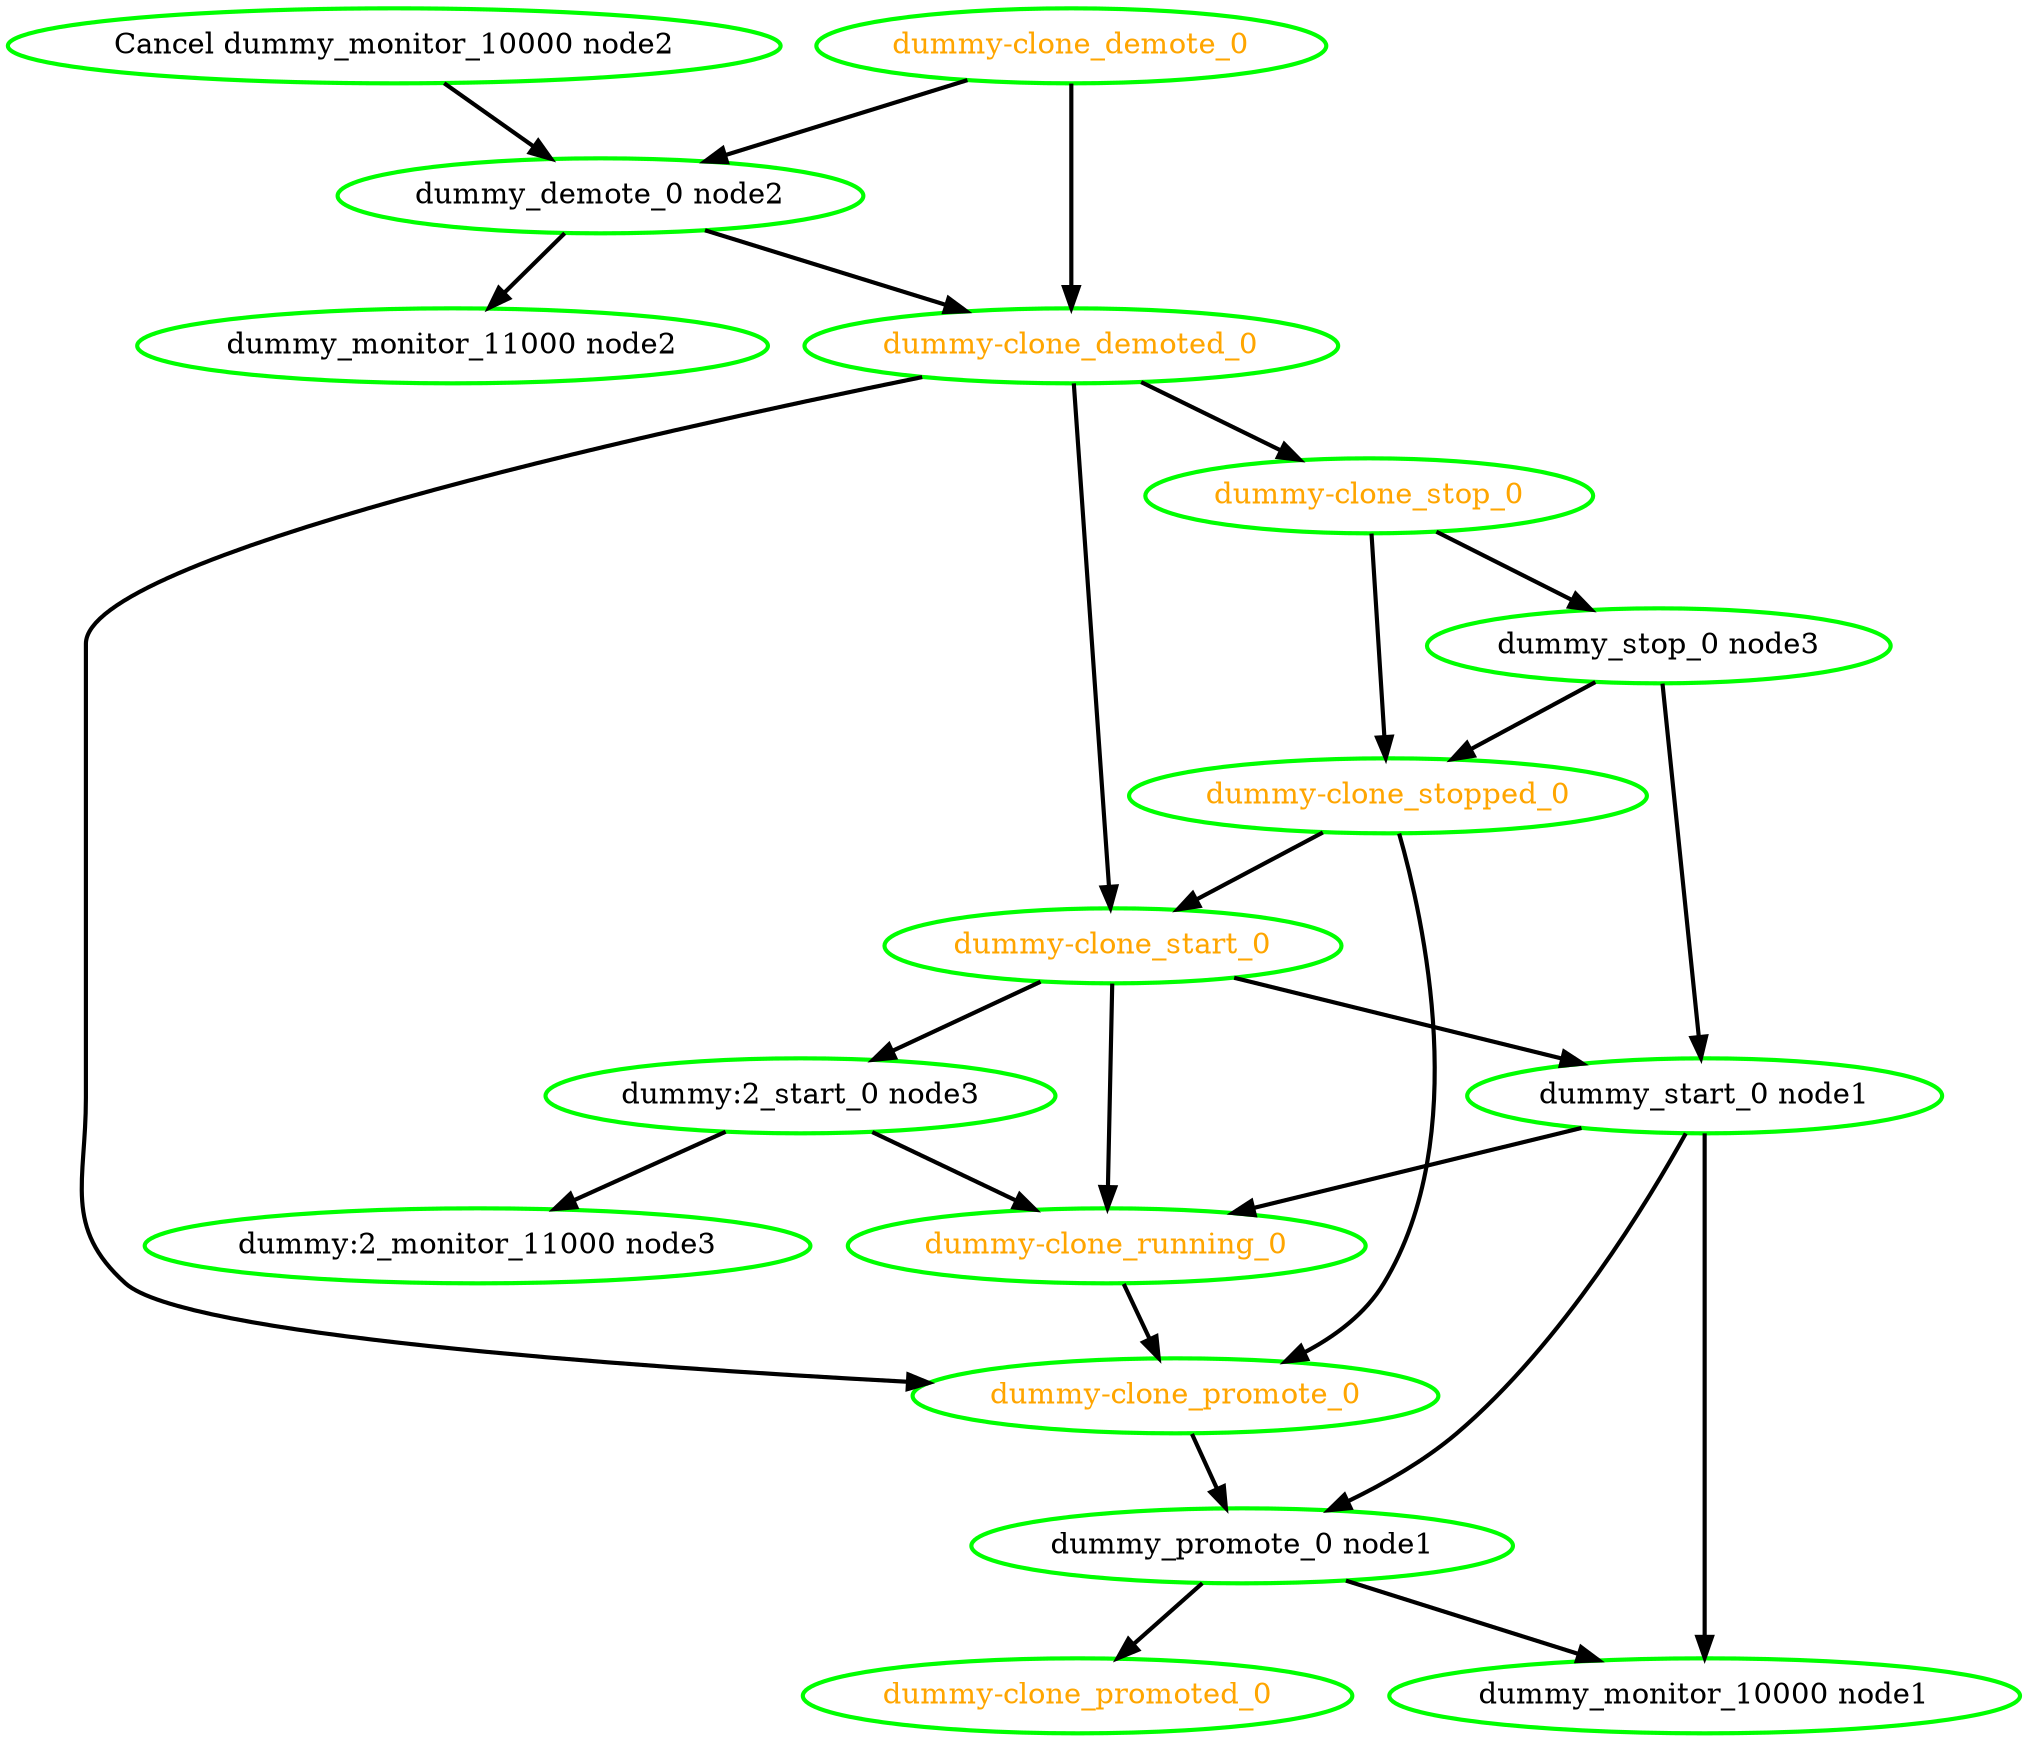  digraph "g" {
"Cancel dummy_monitor_10000 node2" -> "dummy_demote_0 node2" [ style = bold]
"Cancel dummy_monitor_10000 node2" [ style=bold color="green" fontcolor="black"]
"dummy-clone_demote_0" -> "dummy-clone_demoted_0" [ style = bold]
"dummy-clone_demote_0" -> "dummy_demote_0 node2" [ style = bold]
"dummy-clone_demote_0" [ style=bold color="green" fontcolor="orange"]
"dummy-clone_demoted_0" -> "dummy-clone_promote_0" [ style = bold]
"dummy-clone_demoted_0" -> "dummy-clone_start_0" [ style = bold]
"dummy-clone_demoted_0" -> "dummy-clone_stop_0" [ style = bold]
"dummy-clone_demoted_0" [ style=bold color="green" fontcolor="orange"]
"dummy-clone_promote_0" -> "dummy_promote_0 node1" [ style = bold]
"dummy-clone_promote_0" [ style=bold color="green" fontcolor="orange"]
"dummy-clone_promoted_0" [ style=bold color="green" fontcolor="orange"]
"dummy-clone_running_0" -> "dummy-clone_promote_0" [ style = bold]
"dummy-clone_running_0" [ style=bold color="green" fontcolor="orange"]
"dummy-clone_start_0" -> "dummy-clone_running_0" [ style = bold]
"dummy-clone_start_0" -> "dummy:2_start_0 node3" [ style = bold]
"dummy-clone_start_0" -> "dummy_start_0 node1" [ style = bold]
"dummy-clone_start_0" [ style=bold color="green" fontcolor="orange"]
"dummy-clone_stop_0" -> "dummy-clone_stopped_0" [ style = bold]
"dummy-clone_stop_0" -> "dummy_stop_0 node3" [ style = bold]
"dummy-clone_stop_0" [ style=bold color="green" fontcolor="orange"]
"dummy-clone_stopped_0" -> "dummy-clone_promote_0" [ style = bold]
"dummy-clone_stopped_0" -> "dummy-clone_start_0" [ style = bold]
"dummy-clone_stopped_0" [ style=bold color="green" fontcolor="orange"]
"dummy:2_monitor_11000 node3" [ style=bold color="green" fontcolor="black"]
"dummy:2_start_0 node3" -> "dummy-clone_running_0" [ style = bold]
"dummy:2_start_0 node3" -> "dummy:2_monitor_11000 node3" [ style = bold]
"dummy:2_start_0 node3" [ style=bold color="green" fontcolor="black"]
"dummy_demote_0 node2" -> "dummy-clone_demoted_0" [ style = bold]
"dummy_demote_0 node2" -> "dummy_monitor_11000 node2" [ style = bold]
"dummy_demote_0 node2" [ style=bold color="green" fontcolor="black"]
"dummy_monitor_10000 node1" [ style=bold color="green" fontcolor="black"]
"dummy_monitor_11000 node2" [ style=bold color="green" fontcolor="black"]
"dummy_promote_0 node1" -> "dummy-clone_promoted_0" [ style = bold]
"dummy_promote_0 node1" -> "dummy_monitor_10000 node1" [ style = bold]
"dummy_promote_0 node1" [ style=bold color="green" fontcolor="black"]
"dummy_start_0 node1" -> "dummy-clone_running_0" [ style = bold]
"dummy_start_0 node1" -> "dummy_monitor_10000 node1" [ style = bold]
"dummy_start_0 node1" -> "dummy_promote_0 node1" [ style = bold]
"dummy_start_0 node1" [ style=bold color="green" fontcolor="black"]
"dummy_stop_0 node3" -> "dummy-clone_stopped_0" [ style = bold]
"dummy_stop_0 node3" -> "dummy_start_0 node1" [ style = bold]
"dummy_stop_0 node3" [ style=bold color="green" fontcolor="black"]
}
